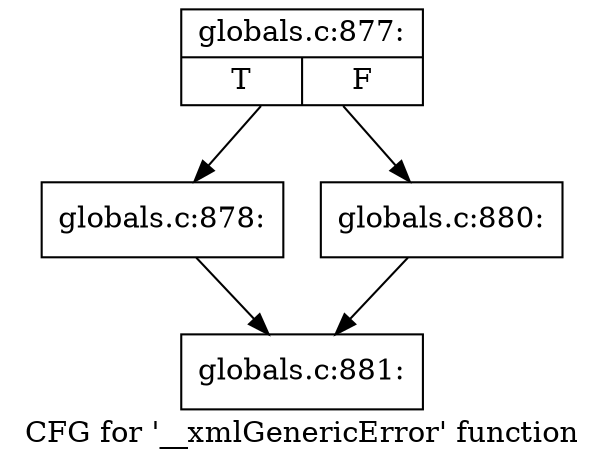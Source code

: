 digraph "CFG for '__xmlGenericError' function" {
	label="CFG for '__xmlGenericError' function";

	Node0x5624fdb40f50 [shape=record,label="{globals.c:877:|{<s0>T|<s1>F}}"];
	Node0x5624fdb40f50 -> Node0x5624fdb41030;
	Node0x5624fdb40f50 -> Node0x5624fdb410d0;
	Node0x5624fdb41030 [shape=record,label="{globals.c:878:}"];
	Node0x5624fdb41030 -> Node0x5624fdb40fa0;
	Node0x5624fdb410d0 [shape=record,label="{globals.c:880:}"];
	Node0x5624fdb410d0 -> Node0x5624fdb40fa0;
	Node0x5624fdb40fa0 [shape=record,label="{globals.c:881:}"];
}
